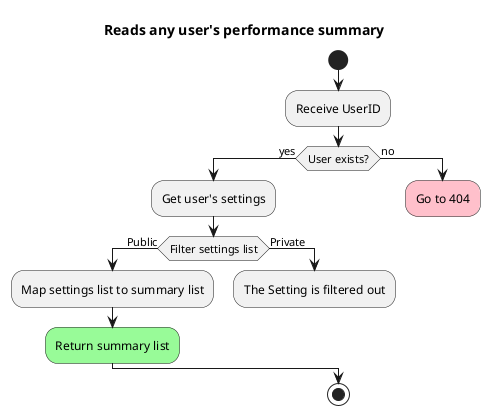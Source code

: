 @startuml
title Reads any user's performance summary

start
:Receive UserID;

if (User exists?) then (yes)
  :Get user's settings;

  if (Filter settings list) then (Public)

  :Map settings list to summary list;

  #palegreen:Return summary list;

  else (Private)
    :The Setting is filtered out;
    detach
  endif

else (no)
  #pink:Go to 404;
  detach
endif

stop
@enduml